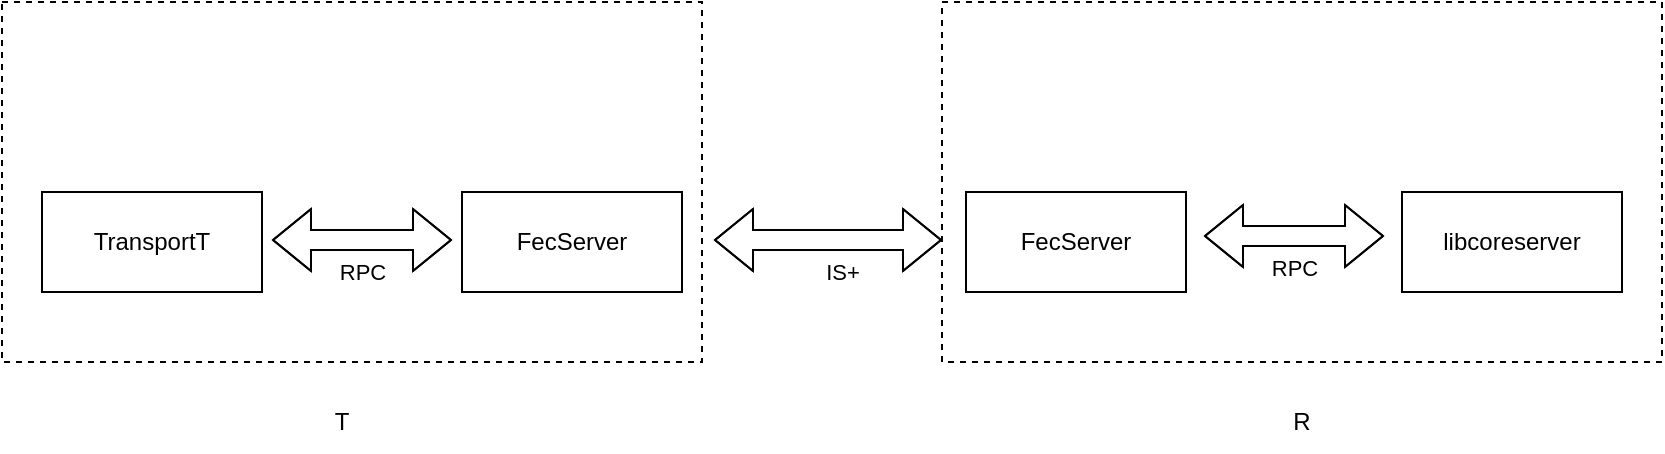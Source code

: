 <mxfile version="20.5.1" type="github">
  <diagram id="mONG-hsozXbM-D31LlXX" name="第 1 页">
    <mxGraphModel dx="2249" dy="762" grid="1" gridSize="10" guides="1" tooltips="1" connect="1" arrows="1" fold="1" page="1" pageScale="1" pageWidth="827" pageHeight="1169" math="0" shadow="0">
      <root>
        <mxCell id="0" />
        <mxCell id="1" parent="0" />
        <mxCell id="A87QBVnuz-hBnnOK0TbW-1" value="" style="rounded=0;whiteSpace=wrap;html=1;dashed=1;" vertex="1" parent="1">
          <mxGeometry x="-10" y="405" width="350" height="180" as="geometry" />
        </mxCell>
        <mxCell id="A87QBVnuz-hBnnOK0TbW-2" value="" style="rounded=0;whiteSpace=wrap;html=1;dashed=1;" vertex="1" parent="1">
          <mxGeometry x="460" y="405" width="360" height="180" as="geometry" />
        </mxCell>
        <mxCell id="A87QBVnuz-hBnnOK0TbW-3" value="TransportT" style="rounded=0;whiteSpace=wrap;html=1;" vertex="1" parent="1">
          <mxGeometry x="10" y="500" width="110" height="50" as="geometry" />
        </mxCell>
        <mxCell id="A87QBVnuz-hBnnOK0TbW-4" value="FecServer" style="rounded=0;whiteSpace=wrap;html=1;" vertex="1" parent="1">
          <mxGeometry x="220" y="500" width="110" height="50" as="geometry" />
        </mxCell>
        <mxCell id="A87QBVnuz-hBnnOK0TbW-6" value="FecServer" style="rounded=0;whiteSpace=wrap;html=1;" vertex="1" parent="1">
          <mxGeometry x="472" y="500" width="110" height="50" as="geometry" />
        </mxCell>
        <mxCell id="A87QBVnuz-hBnnOK0TbW-7" value="libcoreserver" style="rounded=0;whiteSpace=wrap;html=1;" vertex="1" parent="1">
          <mxGeometry x="690" y="500" width="110" height="50" as="geometry" />
        </mxCell>
        <mxCell id="A87QBVnuz-hBnnOK0TbW-12" value="IS+" style="shape=flexArrow;endArrow=classic;startArrow=classic;html=1;rounded=0;" edge="1" parent="1">
          <mxGeometry x="0.123" y="-16" width="100" height="100" relative="1" as="geometry">
            <mxPoint x="346" y="524" as="sourcePoint" />
            <mxPoint x="460" y="524" as="targetPoint" />
            <Array as="points">
              <mxPoint x="386" y="524" />
            </Array>
            <mxPoint as="offset" />
          </mxGeometry>
        </mxCell>
        <mxCell id="A87QBVnuz-hBnnOK0TbW-13" value="RPC" style="shape=flexArrow;endArrow=classic;startArrow=classic;html=1;rounded=0;" edge="1" parent="1">
          <mxGeometry y="-16" width="100" height="100" relative="1" as="geometry">
            <mxPoint x="125" y="524" as="sourcePoint" />
            <mxPoint x="215" y="524" as="targetPoint" />
            <Array as="points">
              <mxPoint x="165" y="524" />
            </Array>
            <mxPoint as="offset" />
          </mxGeometry>
        </mxCell>
        <mxCell id="A87QBVnuz-hBnnOK0TbW-14" value="RPC" style="shape=flexArrow;endArrow=classic;startArrow=classic;html=1;rounded=0;" edge="1" parent="1">
          <mxGeometry y="-16" width="100" height="100" relative="1" as="geometry">
            <mxPoint x="591" y="522" as="sourcePoint" />
            <mxPoint x="681" y="522" as="targetPoint" />
            <Array as="points">
              <mxPoint x="631" y="522" />
            </Array>
            <mxPoint as="offset" />
          </mxGeometry>
        </mxCell>
        <mxCell id="A87QBVnuz-hBnnOK0TbW-15" style="edgeStyle=orthogonalEdgeStyle;shape=link;rounded=0;orthogonalLoop=1;jettySize=auto;html=1;exitX=0.5;exitY=1;exitDx=0;exitDy=0;" edge="1" parent="1" source="A87QBVnuz-hBnnOK0TbW-2" target="A87QBVnuz-hBnnOK0TbW-2">
          <mxGeometry relative="1" as="geometry" />
        </mxCell>
        <mxCell id="A87QBVnuz-hBnnOK0TbW-16" value="T" style="text;html=1;strokeColor=none;fillColor=none;align=center;verticalAlign=middle;whiteSpace=wrap;rounded=0;dashed=1;labelBackgroundColor=none;" vertex="1" parent="1">
          <mxGeometry x="130" y="600" width="60" height="30" as="geometry" />
        </mxCell>
        <mxCell id="A87QBVnuz-hBnnOK0TbW-17" value="R" style="text;html=1;strokeColor=none;fillColor=none;align=center;verticalAlign=middle;whiteSpace=wrap;rounded=0;dashed=1;labelBackgroundColor=none;" vertex="1" parent="1">
          <mxGeometry x="610" y="600" width="60" height="30" as="geometry" />
        </mxCell>
      </root>
    </mxGraphModel>
  </diagram>
</mxfile>
